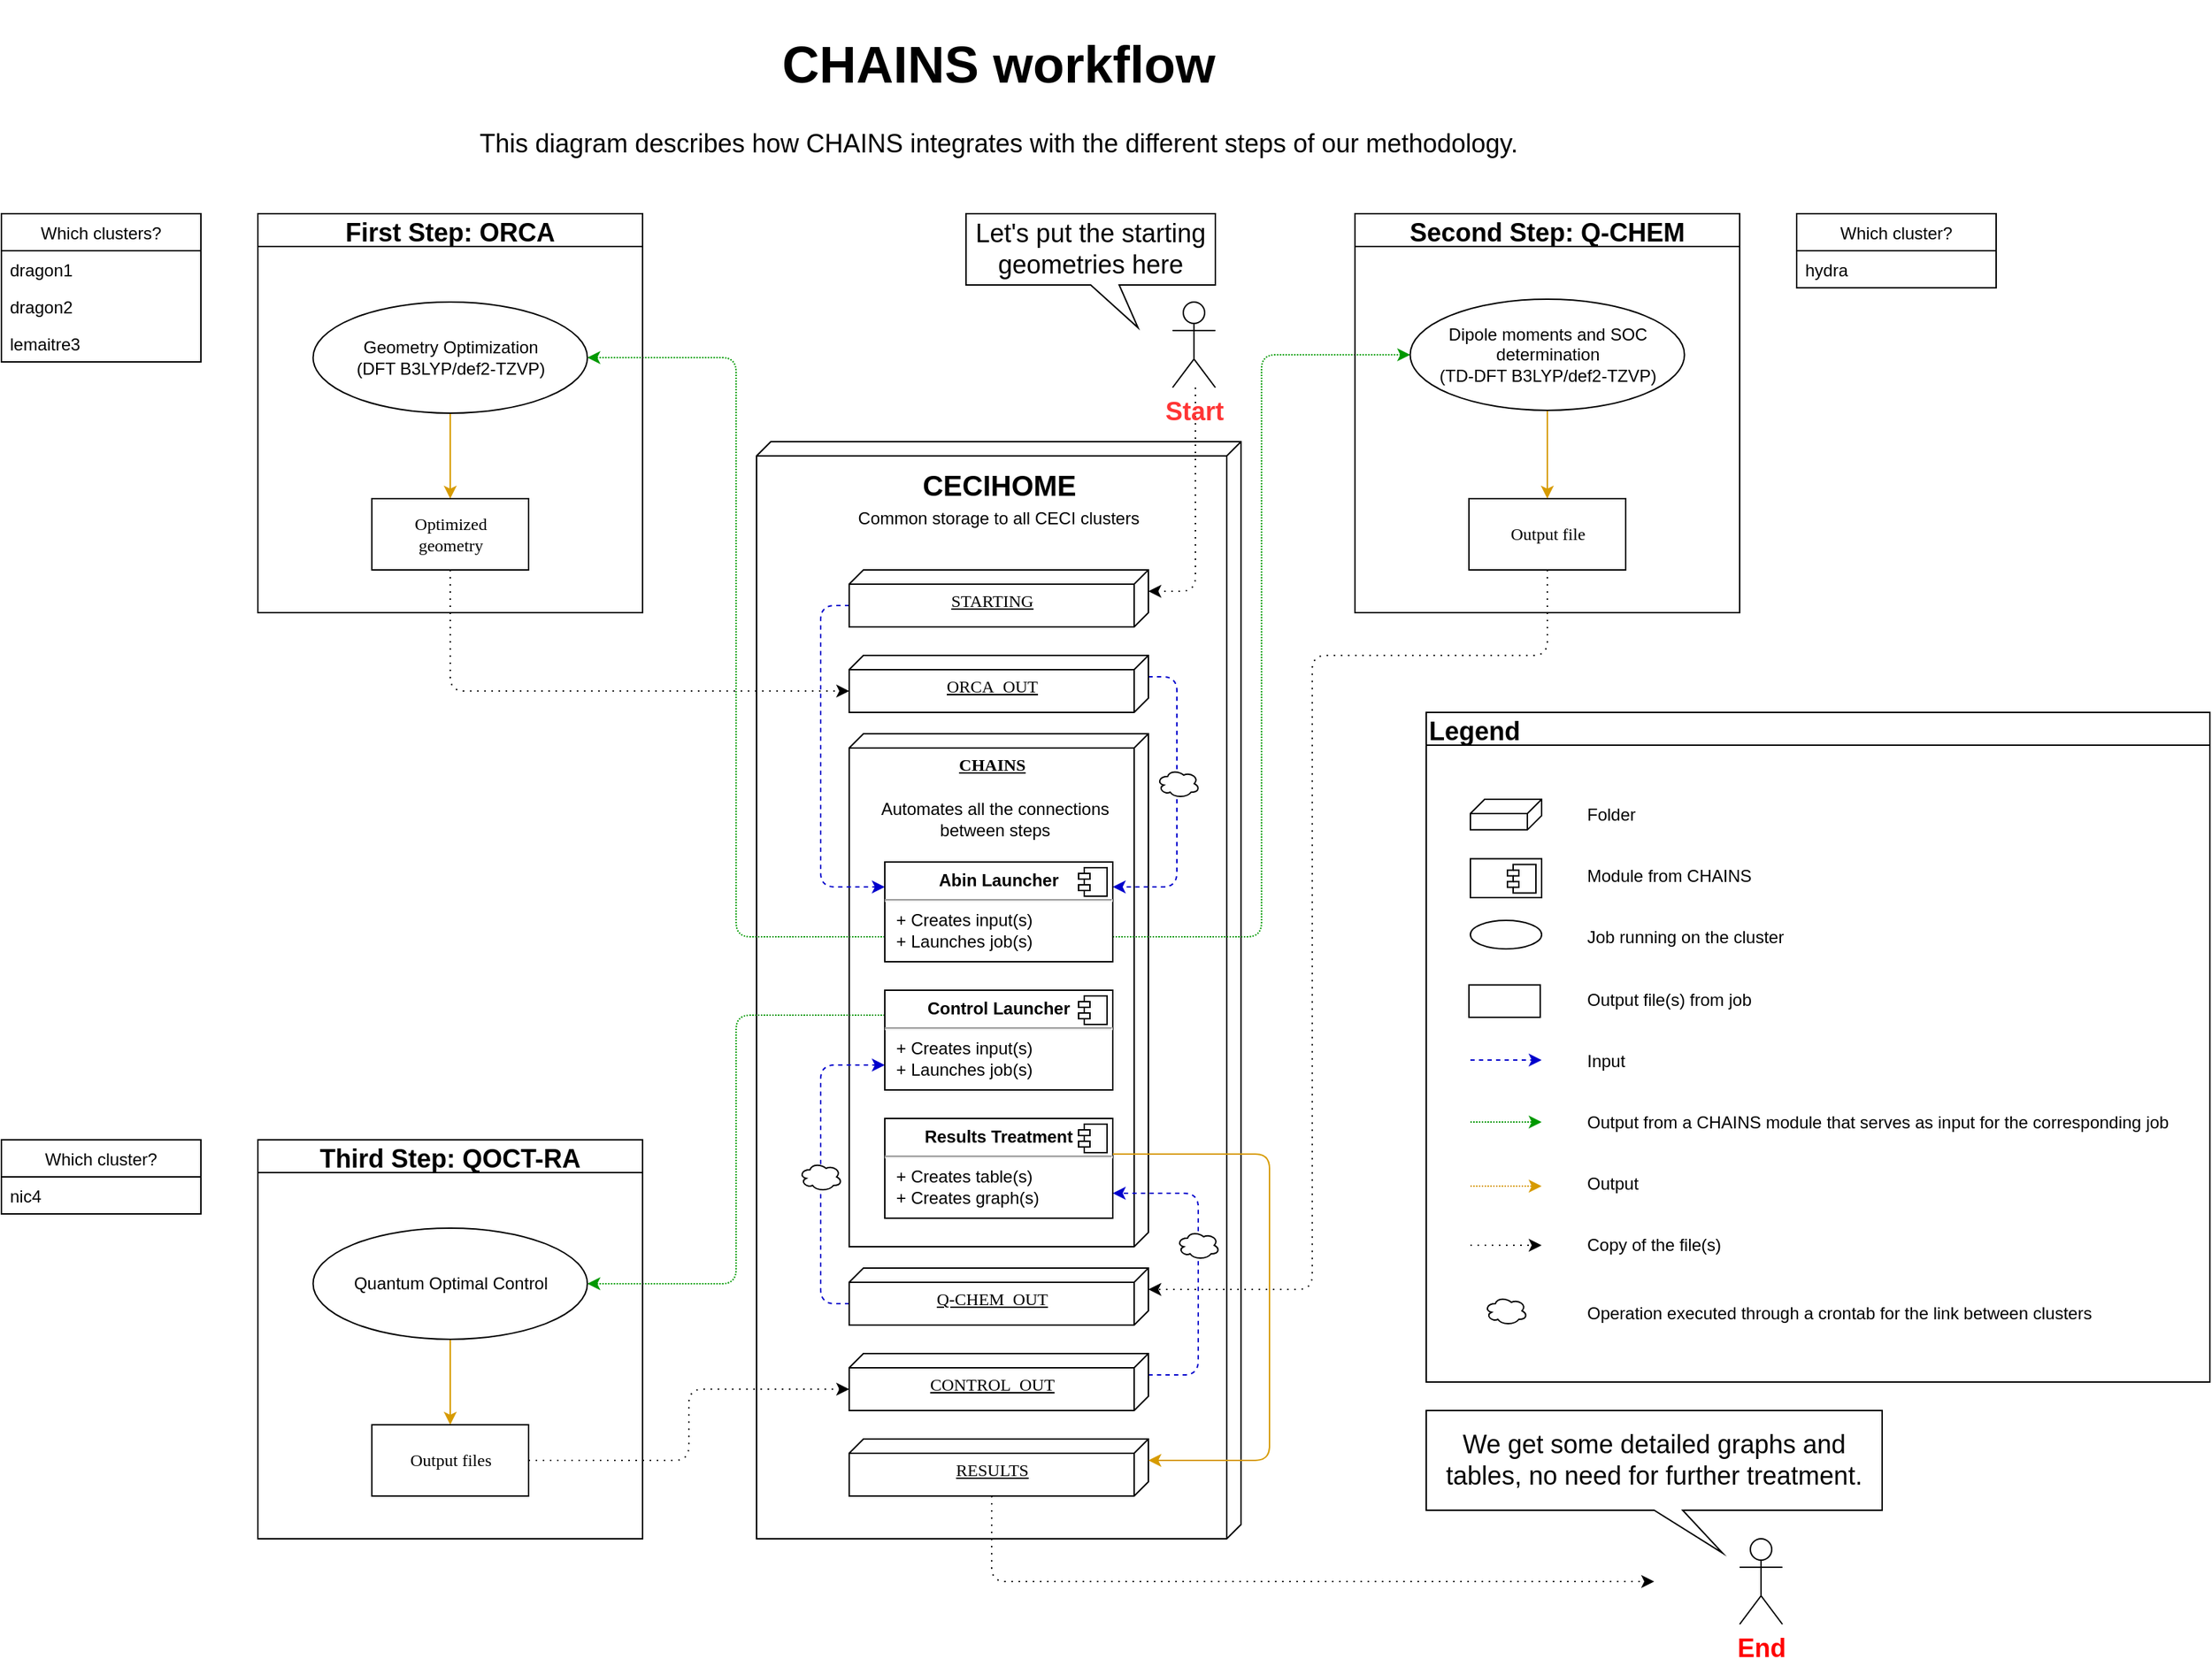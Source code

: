 <mxfile version="13.4.0" type="github">
  <diagram name="Page-1" id="5f0bae14-7c28-e335-631c-24af17079c00">
    <mxGraphModel dx="2062" dy="1275" grid="1" gridSize="10" guides="1" tooltips="1" connect="1" arrows="1" fold="1" page="1" pageScale="1" pageWidth="1700" pageHeight="1200" background="#ffffff" math="0" shadow="0">
      <root>
        <mxCell id="0" />
        <mxCell id="1" parent="0" />
        <mxCell id="39150e848f15840c-3" value="" style="verticalAlign=top;align=center;spacingTop=8;spacingLeft=2;spacingRight=12;shape=cube;size=10;direction=south;fontStyle=4;html=1;rounded=0;shadow=0;comic=0;labelBackgroundColor=none;strokeWidth=1;fontFamily=Verdana;fontSize=12" parent="1" vertex="1">
          <mxGeometry x="610" y="320" width="340" height="770" as="geometry" />
        </mxCell>
        <mxCell id="rE8TUq6kTED-Fyb9pCzD-1" value="&lt;b&gt;CHAINS&lt;/b&gt;" style="verticalAlign=top;align=center;spacingTop=8;spacingLeft=2;spacingRight=12;shape=cube;size=10;direction=south;fontStyle=4;html=1;rounded=0;shadow=0;comic=0;labelBackgroundColor=none;strokeWidth=1;fontFamily=Verdana;fontSize=12" parent="1" vertex="1">
          <mxGeometry x="675" y="525" width="210" height="360" as="geometry" />
        </mxCell>
        <mxCell id="rE8TUq6kTED-Fyb9pCzD-62" style="edgeStyle=orthogonalEdgeStyle;rounded=1;orthogonalLoop=1;jettySize=auto;html=1;exitX=0;exitY=0;exitDx=25;exitDy=210;exitPerimeter=0;entryX=0;entryY=0.25;entryDx=0;entryDy=0;fontSize=18;dashed=1;strokeColor=#0000CC;" parent="1" source="rE8TUq6kTED-Fyb9pCzD-3" target="rE8TUq6kTED-Fyb9pCzD-19" edge="1">
          <mxGeometry relative="1" as="geometry" />
        </mxCell>
        <mxCell id="rE8TUq6kTED-Fyb9pCzD-125" style="edgeStyle=orthogonalEdgeStyle;rounded=1;orthogonalLoop=1;jettySize=auto;html=1;dashed=1;dashPattern=1 4;strokeColor=#000000;fontSize=18;entryX=0;entryY=0;entryDx=15;entryDy=0;entryPerimeter=0;" parent="1" source="rE8TUq6kTED-Fyb9pCzD-119" target="rE8TUq6kTED-Fyb9pCzD-3" edge="1">
          <mxGeometry relative="1" as="geometry">
            <Array as="points">
              <mxPoint x="918" y="425" />
            </Array>
          </mxGeometry>
        </mxCell>
        <mxCell id="rE8TUq6kTED-Fyb9pCzD-3" value="STARTING" style="verticalAlign=top;align=center;spacingTop=8;spacingLeft=2;spacingRight=12;shape=cube;size=10;direction=south;fontStyle=4;html=1;rounded=0;shadow=0;comic=0;labelBackgroundColor=none;strokeWidth=1;fontFamily=Verdana;fontSize=12" parent="1" vertex="1">
          <mxGeometry x="675" y="410" width="210" height="40" as="geometry" />
        </mxCell>
        <mxCell id="rE8TUq6kTED-Fyb9pCzD-65" style="edgeStyle=orthogonalEdgeStyle;orthogonalLoop=1;jettySize=auto;html=1;exitX=0;exitY=0;exitDx=15;exitDy=0;exitPerimeter=0;entryX=1;entryY=0.25;entryDx=0;entryDy=0;fontSize=18;dashed=1;rounded=1;strokeColor=#0000CC;" parent="1" source="rE8TUq6kTED-Fyb9pCzD-4" target="rE8TUq6kTED-Fyb9pCzD-19" edge="1">
          <mxGeometry relative="1" as="geometry" />
        </mxCell>
        <mxCell id="rE8TUq6kTED-Fyb9pCzD-4" value="ORCA_OUT" style="verticalAlign=top;align=center;spacingTop=8;spacingLeft=2;spacingRight=12;shape=cube;size=10;direction=south;fontStyle=4;html=1;rounded=0;shadow=0;comic=0;labelBackgroundColor=none;strokeWidth=1;fontFamily=Verdana;fontSize=12" parent="1" vertex="1">
          <mxGeometry x="675" y="470" width="210" height="40" as="geometry" />
        </mxCell>
        <mxCell id="rE8TUq6kTED-Fyb9pCzD-81" style="edgeStyle=orthogonalEdgeStyle;orthogonalLoop=1;jettySize=auto;html=1;exitX=0;exitY=0;exitDx=25;exitDy=210;exitPerimeter=0;entryX=0;entryY=0.75;entryDx=0;entryDy=0;fontSize=18;dashed=1;rounded=1;strokeColor=#0000CC;" parent="1" source="rE8TUq6kTED-Fyb9pCzD-5" target="rE8TUq6kTED-Fyb9pCzD-21" edge="1">
          <mxGeometry relative="1" as="geometry" />
        </mxCell>
        <mxCell id="rE8TUq6kTED-Fyb9pCzD-5" value="Q-CHEM_OUT" style="verticalAlign=top;align=center;spacingTop=8;spacingLeft=2;spacingRight=12;shape=cube;size=10;direction=south;fontStyle=4;html=1;rounded=0;shadow=0;comic=0;labelBackgroundColor=none;strokeWidth=1;fontFamily=Verdana;fontSize=12" parent="1" vertex="1">
          <mxGeometry x="675" y="900" width="210" height="40" as="geometry" />
        </mxCell>
        <mxCell id="rE8TUq6kTED-Fyb9pCzD-87" style="edgeStyle=orthogonalEdgeStyle;rounded=1;orthogonalLoop=1;jettySize=auto;html=1;exitX=0;exitY=0;exitDx=15;exitDy=0;exitPerimeter=0;entryX=1;entryY=0.75;entryDx=0;entryDy=0;fontSize=18;dashed=1;strokeColor=#0000CC;" parent="1" source="rE8TUq6kTED-Fyb9pCzD-6" target="rE8TUq6kTED-Fyb9pCzD-23" edge="1">
          <mxGeometry relative="1" as="geometry">
            <Array as="points">
              <mxPoint x="920" y="975" />
              <mxPoint x="920" y="848" />
            </Array>
          </mxGeometry>
        </mxCell>
        <mxCell id="rE8TUq6kTED-Fyb9pCzD-6" value="CONTROL_OUT" style="verticalAlign=top;align=center;spacingTop=8;spacingLeft=2;spacingRight=12;shape=cube;size=10;direction=south;fontStyle=4;html=1;rounded=0;shadow=0;comic=0;labelBackgroundColor=none;strokeWidth=1;fontFamily=Verdana;fontSize=12" parent="1" vertex="1">
          <mxGeometry x="675" y="960" width="210" height="40" as="geometry" />
        </mxCell>
        <mxCell id="rE8TUq6kTED-Fyb9pCzD-130" style="edgeStyle=orthogonalEdgeStyle;rounded=1;orthogonalLoop=1;jettySize=auto;html=1;exitX=0;exitY=0;exitDx=40;exitDy=110;exitPerimeter=0;dashed=1;dashPattern=1 4;strokeColor=#000000;fontSize=18;" parent="1" source="rE8TUq6kTED-Fyb9pCzD-7" edge="1">
          <mxGeometry relative="1" as="geometry">
            <mxPoint x="1240" y="1120" as="targetPoint" />
            <Array as="points">
              <mxPoint x="775" y="1120" />
            </Array>
          </mxGeometry>
        </mxCell>
        <mxCell id="rE8TUq6kTED-Fyb9pCzD-7" value="RESULTS" style="verticalAlign=top;align=center;spacingTop=8;spacingLeft=2;spacingRight=12;shape=cube;size=10;direction=south;fontStyle=4;html=1;rounded=0;shadow=0;comic=0;labelBackgroundColor=none;strokeWidth=1;fontFamily=Verdana;fontSize=12" parent="1" vertex="1">
          <mxGeometry x="675" y="1020" width="210" height="40" as="geometry" />
        </mxCell>
        <mxCell id="rE8TUq6kTED-Fyb9pCzD-63" style="edgeStyle=orthogonalEdgeStyle;rounded=1;orthogonalLoop=1;jettySize=auto;html=1;exitX=0;exitY=0.75;exitDx=0;exitDy=0;entryX=1;entryY=0.5;entryDx=0;entryDy=0;fontSize=18;dashed=1;dashPattern=1 1;fillColor=#d5e8d4;strokeColor=#009900;" parent="1" source="rE8TUq6kTED-Fyb9pCzD-19" target="rE8TUq6kTED-Fyb9pCzD-43" edge="1">
          <mxGeometry relative="1" as="geometry" />
        </mxCell>
        <mxCell id="rE8TUq6kTED-Fyb9pCzD-66" style="edgeStyle=orthogonalEdgeStyle;rounded=1;orthogonalLoop=1;jettySize=auto;html=1;exitX=1;exitY=0.75;exitDx=0;exitDy=0;entryX=0;entryY=0.5;entryDx=0;entryDy=0;fontSize=18;dashed=1;dashPattern=1 1;fillColor=#d5e8d4;strokeColor=#009900;" parent="1" source="rE8TUq6kTED-Fyb9pCzD-19" target="rE8TUq6kTED-Fyb9pCzD-89" edge="1">
          <mxGeometry relative="1" as="geometry" />
        </mxCell>
        <mxCell id="rE8TUq6kTED-Fyb9pCzD-19" value="&lt;p style=&quot;margin: 0px ; margin-top: 6px ; text-align: center&quot;&gt;&lt;b&gt;Abin Launcher&lt;br&gt;&lt;/b&gt;&lt;/p&gt;&lt;hr&gt;&lt;p style=&quot;margin: 0px ; margin-left: 8px&quot;&gt;+ Creates input(s)&lt;br&gt;+ Launches job(s)&lt;br&gt;&lt;/p&gt;" style="align=left;overflow=fill;html=1;dropTarget=0;" parent="1" vertex="1">
          <mxGeometry x="700" y="615" width="160" height="70" as="geometry" />
        </mxCell>
        <mxCell id="rE8TUq6kTED-Fyb9pCzD-20" value="" style="shape=component;jettyWidth=8;jettyHeight=4;" parent="rE8TUq6kTED-Fyb9pCzD-19" vertex="1">
          <mxGeometry x="1" width="20" height="20" relative="1" as="geometry">
            <mxPoint x="-24" y="4" as="offset" />
          </mxGeometry>
        </mxCell>
        <mxCell id="rE8TUq6kTED-Fyb9pCzD-77" style="edgeStyle=orthogonalEdgeStyle;rounded=1;orthogonalLoop=1;jettySize=auto;html=1;exitX=0;exitY=0.25;exitDx=0;exitDy=0;entryX=1;entryY=0.5;entryDx=0;entryDy=0;fontSize=18;dashed=1;dashPattern=1 1;fillColor=#d5e8d4;strokeColor=#009900;" parent="1" source="rE8TUq6kTED-Fyb9pCzD-21" target="rE8TUq6kTED-Fyb9pCzD-71" edge="1">
          <mxGeometry relative="1" as="geometry" />
        </mxCell>
        <mxCell id="rE8TUq6kTED-Fyb9pCzD-21" value="&lt;p style=&quot;margin: 0px ; margin-top: 6px ; text-align: center&quot;&gt;&lt;b&gt;Control Launcher&lt;br&gt;&lt;/b&gt;&lt;/p&gt;&lt;hr&gt;&lt;p style=&quot;margin: 0px ; margin-left: 8px&quot;&gt;+ Creates input(s)&lt;br&gt;+ Launches job(s)&lt;br&gt;&lt;/p&gt;" style="align=left;overflow=fill;html=1;dropTarget=0;" parent="1" vertex="1">
          <mxGeometry x="700" y="705" width="160" height="70" as="geometry" />
        </mxCell>
        <mxCell id="rE8TUq6kTED-Fyb9pCzD-22" value="" style="shape=component;jettyWidth=8;jettyHeight=4;" parent="rE8TUq6kTED-Fyb9pCzD-21" vertex="1">
          <mxGeometry x="1" width="20" height="20" relative="1" as="geometry">
            <mxPoint x="-24" y="4" as="offset" />
          </mxGeometry>
        </mxCell>
        <mxCell id="rE8TUq6kTED-Fyb9pCzD-23" value="&lt;p style=&quot;margin: 0px ; margin-top: 6px ; text-align: center&quot;&gt;&lt;b&gt;Results Treatment&lt;br&gt;&lt;/b&gt;&lt;/p&gt;&lt;hr&gt;&lt;p style=&quot;margin: 0px ; margin-left: 8px&quot;&gt;+ Creates table(s)&lt;br&gt;+ Creates graph(s)&lt;br&gt;&lt;/p&gt;" style="align=left;overflow=fill;html=1;dropTarget=0;" parent="1" vertex="1">
          <mxGeometry x="700" y="795" width="160" height="70" as="geometry" />
        </mxCell>
        <mxCell id="rE8TUq6kTED-Fyb9pCzD-24" value="" style="shape=component;jettyWidth=8;jettyHeight=4;" parent="rE8TUq6kTED-Fyb9pCzD-23" vertex="1">
          <mxGeometry x="1" width="20" height="20" relative="1" as="geometry">
            <mxPoint x="-24" y="4" as="offset" />
          </mxGeometry>
        </mxCell>
        <mxCell id="rE8TUq6kTED-Fyb9pCzD-30" value="&lt;div style=&quot;font-size: 20px&quot; align=&quot;center&quot;&gt;&lt;font style=&quot;font-size: 20px&quot;&gt;&lt;b&gt;CECIHOME&lt;/b&gt;&lt;/font&gt;&lt;/div&gt;" style="text;strokeColor=none;fillColor=none;html=1;fontSize=24;fontStyle=1;verticalAlign=middle;align=center;" parent="1" vertex="1">
          <mxGeometry x="700" y="330" width="160" height="40" as="geometry" />
        </mxCell>
        <mxCell id="rE8TUq6kTED-Fyb9pCzD-31" value="Common storage to all CECI clusters" style="text;html=1;strokeColor=none;fillColor=none;align=center;verticalAlign=middle;whiteSpace=wrap;rounded=0;" parent="1" vertex="1">
          <mxGeometry x="665" y="364" width="230" height="20" as="geometry" />
        </mxCell>
        <mxCell id="rE8TUq6kTED-Fyb9pCzD-32" value="Automates all the connections between steps" style="text;html=1;strokeColor=none;fillColor=none;align=center;verticalAlign=middle;whiteSpace=wrap;rounded=0;" parent="1" vertex="1">
          <mxGeometry x="695" y="565" width="165" height="40" as="geometry" />
        </mxCell>
        <mxCell id="rE8TUq6kTED-Fyb9pCzD-48" value="First Step: ORCA" style="swimlane;fontSize=18;" parent="1" vertex="1">
          <mxGeometry x="260" y="160" width="270" height="280" as="geometry" />
        </mxCell>
        <mxCell id="rE8TUq6kTED-Fyb9pCzD-53" style="edgeStyle=orthogonalEdgeStyle;rounded=0;orthogonalLoop=1;jettySize=auto;html=1;exitX=0.5;exitY=1;exitDx=0;exitDy=0;entryX=0.5;entryY=0;entryDx=0;entryDy=0;fontSize=18;fillColor=#ffe6cc;strokeColor=#d79b00;" parent="rE8TUq6kTED-Fyb9pCzD-48" source="rE8TUq6kTED-Fyb9pCzD-43" target="39150e848f15840c-4" edge="1">
          <mxGeometry relative="1" as="geometry" />
        </mxCell>
        <mxCell id="rE8TUq6kTED-Fyb9pCzD-43" value="Geometry Optimization&lt;br&gt;(DFT B3LYP/def2-TZVP)" style="ellipse;whiteSpace=wrap;html=1;align=center;newEdgeStyle={&quot;edgeStyle&quot;:&quot;entityRelationEdgeStyle&quot;,&quot;startArrow&quot;:&quot;none&quot;,&quot;endArrow&quot;:&quot;none&quot;,&quot;segment&quot;:10,&quot;curved&quot;:1};treeFolding=1;treeMoving=1;" parent="rE8TUq6kTED-Fyb9pCzD-48" vertex="1">
          <mxGeometry x="38.75" y="62" width="192.5" height="78" as="geometry" />
        </mxCell>
        <mxCell id="39150e848f15840c-4" value="Optimized&lt;br&gt;&lt;div&gt;geometry&lt;/div&gt;" style="html=1;rounded=0;shadow=0;comic=0;labelBackgroundColor=none;strokeWidth=1;fontFamily=Verdana;fontSize=12;align=center;" parent="rE8TUq6kTED-Fyb9pCzD-48" vertex="1">
          <mxGeometry x="80" y="200" width="110" height="50" as="geometry" />
        </mxCell>
        <mxCell id="rE8TUq6kTED-Fyb9pCzD-64" style="edgeStyle=orthogonalEdgeStyle;rounded=1;orthogonalLoop=1;jettySize=auto;html=1;exitX=0.5;exitY=1;exitDx=0;exitDy=0;entryX=0;entryY=0;entryDx=25;entryDy=210;entryPerimeter=0;fontSize=18;dashed=1;dashPattern=1 4;" parent="1" source="39150e848f15840c-4" target="rE8TUq6kTED-Fyb9pCzD-4" edge="1">
          <mxGeometry relative="1" as="geometry" />
        </mxCell>
        <mxCell id="rE8TUq6kTED-Fyb9pCzD-67" style="edgeStyle=orthogonalEdgeStyle;rounded=1;orthogonalLoop=1;jettySize=auto;html=1;exitX=0.5;exitY=1;exitDx=0;exitDy=0;entryX=0;entryY=0;entryDx=15;entryDy=0;entryPerimeter=0;fontSize=18;dashed=1;dashPattern=1 4;" parent="1" source="rE8TUq6kTED-Fyb9pCzD-94" target="rE8TUq6kTED-Fyb9pCzD-5" edge="1">
          <mxGeometry relative="1" as="geometry">
            <Array as="points">
              <mxPoint x="1165" y="470" />
              <mxPoint x="1000" y="470" />
              <mxPoint x="1000" y="915" />
            </Array>
          </mxGeometry>
        </mxCell>
        <mxCell id="rE8TUq6kTED-Fyb9pCzD-69" value="Third Step: QOCT-RA" style="swimlane;fontSize=18;" parent="1" vertex="1">
          <mxGeometry x="260" y="810" width="270" height="280" as="geometry" />
        </mxCell>
        <mxCell id="rE8TUq6kTED-Fyb9pCzD-70" style="edgeStyle=orthogonalEdgeStyle;rounded=0;orthogonalLoop=1;jettySize=auto;html=1;exitX=0.5;exitY=1;exitDx=0;exitDy=0;entryX=0.5;entryY=0;entryDx=0;entryDy=0;fontSize=18;fillColor=#ffe6cc;strokeColor=#d79b00;" parent="rE8TUq6kTED-Fyb9pCzD-69" source="rE8TUq6kTED-Fyb9pCzD-71" target="rE8TUq6kTED-Fyb9pCzD-72" edge="1">
          <mxGeometry relative="1" as="geometry" />
        </mxCell>
        <mxCell id="rE8TUq6kTED-Fyb9pCzD-71" value="Quantum Optimal Control" style="ellipse;whiteSpace=wrap;html=1;align=center;newEdgeStyle={&quot;edgeStyle&quot;:&quot;entityRelationEdgeStyle&quot;,&quot;startArrow&quot;:&quot;none&quot;,&quot;endArrow&quot;:&quot;none&quot;,&quot;segment&quot;:10,&quot;curved&quot;:1};treeFolding=1;treeMoving=1;" parent="rE8TUq6kTED-Fyb9pCzD-69" vertex="1">
          <mxGeometry x="38.75" y="62" width="192.5" height="78" as="geometry" />
        </mxCell>
        <mxCell id="rE8TUq6kTED-Fyb9pCzD-72" value="Output files" style="html=1;rounded=0;shadow=0;comic=0;labelBackgroundColor=none;strokeWidth=1;fontFamily=Verdana;fontSize=12;align=center;" parent="rE8TUq6kTED-Fyb9pCzD-69" vertex="1">
          <mxGeometry x="80" y="200" width="110" height="50" as="geometry" />
        </mxCell>
        <mxCell id="rE8TUq6kTED-Fyb9pCzD-78" style="edgeStyle=orthogonalEdgeStyle;rounded=1;orthogonalLoop=1;jettySize=auto;html=1;exitX=1;exitY=0.5;exitDx=0;exitDy=0;entryX=0;entryY=0;entryDx=25;entryDy=210;entryPerimeter=0;fontSize=18;dashed=1;dashPattern=1 4;" parent="1" source="rE8TUq6kTED-Fyb9pCzD-72" target="rE8TUq6kTED-Fyb9pCzD-6" edge="1">
          <mxGeometry relative="1" as="geometry" />
        </mxCell>
        <mxCell id="rE8TUq6kTED-Fyb9pCzD-88" style="edgeStyle=orthogonalEdgeStyle;rounded=1;orthogonalLoop=1;jettySize=auto;html=1;exitX=1;exitY=0.357;exitDx=0;exitDy=0;entryX=0;entryY=0;entryDx=15;entryDy=0;entryPerimeter=0;fontSize=18;exitPerimeter=0;fillColor=#ffe6cc;strokeColor=#d79b00;" parent="1" source="rE8TUq6kTED-Fyb9pCzD-23" target="rE8TUq6kTED-Fyb9pCzD-7" edge="1">
          <mxGeometry relative="1" as="geometry">
            <Array as="points">
              <mxPoint x="970" y="820" />
              <mxPoint x="970" y="1035" />
            </Array>
          </mxGeometry>
        </mxCell>
        <mxCell id="rE8TUq6kTED-Fyb9pCzD-91" value="Second Step: Q-CHEM" style="swimlane;fontSize=18;" parent="1" vertex="1">
          <mxGeometry x="1030" y="160" width="270" height="280" as="geometry">
            <mxRectangle x="1030" y="160" width="230" height="30" as="alternateBounds" />
          </mxGeometry>
        </mxCell>
        <mxCell id="rE8TUq6kTED-Fyb9pCzD-92" style="edgeStyle=orthogonalEdgeStyle;rounded=0;orthogonalLoop=1;jettySize=auto;html=1;exitX=0.5;exitY=1;exitDx=0;exitDy=0;entryX=0.5;entryY=0;entryDx=0;entryDy=0;fontSize=18;fillColor=#ffe6cc;strokeColor=#d79b00;" parent="rE8TUq6kTED-Fyb9pCzD-91" source="rE8TUq6kTED-Fyb9pCzD-89" target="rE8TUq6kTED-Fyb9pCzD-94" edge="1">
          <mxGeometry relative="1" as="geometry">
            <mxPoint x="135" y="140" as="sourcePoint" />
          </mxGeometry>
        </mxCell>
        <mxCell id="rE8TUq6kTED-Fyb9pCzD-94" value="Output file" style="html=1;rounded=0;shadow=0;comic=0;labelBackgroundColor=none;strokeWidth=1;fontFamily=Verdana;fontSize=12;align=center;" parent="rE8TUq6kTED-Fyb9pCzD-91" vertex="1">
          <mxGeometry x="80" y="200" width="110" height="50" as="geometry" />
        </mxCell>
        <mxCell id="rE8TUq6kTED-Fyb9pCzD-89" value="Dipole moments and SOC determination&lt;br&gt;&lt;div&gt;(TD-DFT B3LYP/def2-TZVP)&lt;/div&gt;" style="ellipse;whiteSpace=wrap;html=1;align=center;newEdgeStyle={&quot;edgeStyle&quot;:&quot;entityRelationEdgeStyle&quot;,&quot;startArrow&quot;:&quot;none&quot;,&quot;endArrow&quot;:&quot;none&quot;,&quot;segment&quot;:10,&quot;curved&quot;:1};treeFolding=1;treeMoving=1;" parent="rE8TUq6kTED-Fyb9pCzD-91" vertex="1">
          <mxGeometry x="38.75" y="60" width="192.5" height="78" as="geometry" />
        </mxCell>
        <mxCell id="rE8TUq6kTED-Fyb9pCzD-95" value="&lt;h1&gt;CHAINS workflow&lt;br&gt;&lt;/h1&gt;&lt;p&gt;This diagram describes how CHAINS integrates with the different steps of our methodology.&lt;br&gt;&lt;/p&gt;" style="text;html=1;strokeColor=none;fillColor=none;spacing=5;spacingTop=-20;whiteSpace=wrap;overflow=hidden;rounded=0;fontSize=18;align=center;" parent="1" vertex="1">
          <mxGeometry x="360" y="20" width="840" height="120" as="geometry" />
        </mxCell>
        <mxCell id="rE8TUq6kTED-Fyb9pCzD-97" value="&lt;div style=&quot;font-size: 12px&quot;&gt;&lt;font style=&quot;font-size: 12px&quot;&gt;Folder&lt;/font&gt;&lt;/div&gt;&lt;div style=&quot;font-size: 12px&quot;&gt;&lt;br&gt;&lt;/div&gt;&lt;div style=&quot;font-size: 12px&quot;&gt;&lt;font style=&quot;font-size: 12px&quot;&gt;&lt;br&gt;&lt;/font&gt;&lt;/div&gt;&lt;div style=&quot;font-size: 12px&quot;&gt;&lt;font style=&quot;font-size: 12px&quot;&gt;Module from CHAINS&lt;br&gt;&lt;/font&gt;&lt;/div&gt;&lt;div style=&quot;font-size: 12px&quot;&gt;&lt;font style=&quot;font-size: 12px&quot;&gt;&lt;br&gt;&lt;/font&gt;&lt;/div&gt;&lt;div style=&quot;font-size: 12px&quot;&gt;&lt;font style=&quot;font-size: 12px&quot;&gt;&lt;br&gt;&lt;/font&gt;&lt;/div&gt;&lt;div style=&quot;font-size: 12px&quot;&gt;&lt;font style=&quot;font-size: 12px&quot;&gt;Job running on the cluster&lt;/font&gt;&lt;/div&gt;&lt;div style=&quot;font-size: 12px&quot;&gt;&lt;font style=&quot;font-size: 12px&quot;&gt;&lt;br&gt;&lt;/font&gt;&lt;/div&gt;&lt;div style=&quot;font-size: 12px&quot;&gt;&lt;font style=&quot;font-size: 12px&quot;&gt;&lt;br&gt;&lt;/font&gt;&lt;/div&gt;&lt;div style=&quot;font-size: 12px&quot;&gt;&lt;font style=&quot;font-size: 12px&quot;&gt;Output file(s) from job&lt;/font&gt;&lt;/div&gt;&lt;div style=&quot;font-size: 12px&quot;&gt;&lt;font style=&quot;font-size: 12px&quot;&gt;&lt;br&gt;&lt;/font&gt;&lt;/div&gt;&lt;div style=&quot;font-size: 12px&quot;&gt;&lt;font style=&quot;font-size: 12px&quot;&gt;&lt;br&gt;&lt;/font&gt;&lt;/div&gt;&lt;div style=&quot;font-size: 12px&quot;&gt;&lt;font style=&quot;font-size: 12px&quot;&gt;Input&lt;/font&gt;&lt;/div&gt;&lt;div style=&quot;font-size: 12px&quot;&gt;&lt;font style=&quot;font-size: 12px&quot;&gt;&lt;br&gt;&lt;/font&gt;&lt;/div&gt;&lt;div style=&quot;font-size: 12px&quot;&gt;&lt;font style=&quot;font-size: 12px&quot;&gt;&lt;br&gt;&lt;/font&gt;&lt;/div&gt;&lt;div style=&quot;font-size: 12px&quot;&gt;&lt;font style=&quot;font-size: 12px&quot;&gt;Output from a CHAINS module that serves as input for the corresponding job&lt;/font&gt;&lt;/div&gt;&lt;div style=&quot;font-size: 12px&quot;&gt;&lt;font style=&quot;font-size: 12px&quot;&gt;&lt;br&gt;&lt;/font&gt;&lt;/div&gt;&lt;div style=&quot;font-size: 12px&quot;&gt;&lt;font style=&quot;font-size: 12px&quot;&gt;&lt;br&gt;&lt;/font&gt;&lt;/div&gt;&lt;div style=&quot;font-size: 12px&quot;&gt;&lt;font style=&quot;font-size: 12px&quot;&gt;Output&lt;br&gt;&lt;/font&gt;&lt;/div&gt;&lt;div style=&quot;font-size: 12px&quot;&gt;&lt;font style=&quot;font-size: 12px&quot;&gt;&lt;br&gt;&lt;/font&gt;&lt;/div&gt;&lt;div style=&quot;font-size: 12px&quot;&gt;&lt;font style=&quot;font-size: 12px&quot;&gt;&lt;br&gt;&lt;/font&gt;&lt;/div&gt;&lt;div style=&quot;font-size: 12px&quot;&gt;&lt;font style=&quot;font-size: 12px&quot;&gt;&lt;font style=&quot;font-size: 12px&quot;&gt;Copy of the file(s)&lt;/font&gt;&lt;/font&gt;&lt;/div&gt;&lt;div style=&quot;font-size: 12px&quot;&gt;&lt;br&gt;&lt;/div&gt;&lt;div style=&quot;font-size: 12px&quot;&gt;&lt;br&gt;&lt;/div&gt;&lt;div&gt;&lt;font style=&quot;font-size: 12px&quot;&gt;Operation executed through a crontab for the link between clusters&lt;/font&gt;&lt;br&gt;&lt;/div&gt;" style="text;html=1;strokeColor=none;fillColor=none;align=left;verticalAlign=middle;whiteSpace=wrap;rounded=0;fontSize=18;" parent="1" vertex="1">
          <mxGeometry x="1191" y="545" width="430" height="425" as="geometry" />
        </mxCell>
        <mxCell id="rE8TUq6kTED-Fyb9pCzD-99" value="" style="verticalAlign=top;align=left;spacingTop=8;spacingLeft=2;spacingRight=12;shape=cube;size=10;direction=south;fontStyle=4;html=1;fontSize=18;aspect=fixed;" parent="1" vertex="1">
          <mxGeometry x="1111" y="571" width="50" height="21.43" as="geometry" />
        </mxCell>
        <mxCell id="rE8TUq6kTED-Fyb9pCzD-100" value="&lt;p style=&quot;margin: 0px ; margin-top: 6px ; text-align: center&quot;&gt;&lt;br&gt;&lt;/p&gt;&lt;hr&gt;&lt;p style=&quot;margin: 0px ; margin-left: 8px&quot;&gt;&lt;br&gt;&lt;/p&gt;" style="align=left;overflow=fill;html=1;dropTarget=0;fontSize=18;aspect=fixed;" parent="1" vertex="1">
          <mxGeometry x="1111" y="612.73" width="50" height="27.27" as="geometry" />
        </mxCell>
        <mxCell id="rE8TUq6kTED-Fyb9pCzD-101" value="" style="shape=component;jettyWidth=8;jettyHeight=4;" parent="rE8TUq6kTED-Fyb9pCzD-100" vertex="1">
          <mxGeometry x="1" width="20" height="20" relative="1" as="geometry">
            <mxPoint x="-24" y="4" as="offset" />
          </mxGeometry>
        </mxCell>
        <mxCell id="rE8TUq6kTED-Fyb9pCzD-103" value="" style="ellipse;whiteSpace=wrap;html=1;align=center;newEdgeStyle={&quot;edgeStyle&quot;:&quot;entityRelationEdgeStyle&quot;,&quot;startArrow&quot;:&quot;none&quot;,&quot;endArrow&quot;:&quot;none&quot;,&quot;segment&quot;:10,&quot;curved&quot;:1};treeFolding=1;treeMoving=1;fontSize=18;aspect=fixed;" parent="1" vertex="1">
          <mxGeometry x="1111" y="656" width="50" height="20" as="geometry" />
        </mxCell>
        <mxCell id="rE8TUq6kTED-Fyb9pCzD-104" value="" style="html=1;rounded=0;shadow=0;comic=0;labelBackgroundColor=none;strokeWidth=1;fontFamily=Verdana;fontSize=12;align=center;aspect=fixed;" parent="1" vertex="1">
          <mxGeometry x="1110" y="701.27" width="50" height="22.73" as="geometry" />
        </mxCell>
        <mxCell id="rE8TUq6kTED-Fyb9pCzD-105" value="" style="endArrow=classic;html=1;dashed=1;fontSize=18;strokeColor=#0000CC;" parent="1" edge="1">
          <mxGeometry width="50" height="50" relative="1" as="geometry">
            <mxPoint x="1111" y="754" as="sourcePoint" />
            <mxPoint x="1161" y="754" as="targetPoint" />
          </mxGeometry>
        </mxCell>
        <mxCell id="rE8TUq6kTED-Fyb9pCzD-106" value="" style="endArrow=classic;html=1;dashed=1;dashPattern=1 1;strokeColor=#009900;fontSize=18;" parent="1" edge="1">
          <mxGeometry width="50" height="50" relative="1" as="geometry">
            <mxPoint x="1111" y="797.5" as="sourcePoint" />
            <mxPoint x="1161" y="797.5" as="targetPoint" />
          </mxGeometry>
        </mxCell>
        <mxCell id="rE8TUq6kTED-Fyb9pCzD-108" value="" style="endArrow=classic;html=1;dashed=1;dashPattern=1 1;strokeColor=#d79b00;fontSize=18;fillColor=#ffe6cc;" parent="1" edge="1">
          <mxGeometry width="50" height="50" relative="1" as="geometry">
            <mxPoint x="1111" y="842.5" as="sourcePoint" />
            <mxPoint x="1161" y="842.5" as="targetPoint" />
          </mxGeometry>
        </mxCell>
        <mxCell id="rE8TUq6kTED-Fyb9pCzD-109" value="" style="endArrow=classic;html=1;dashed=1;dashPattern=1 4;fontSize=18;" parent="1" edge="1">
          <mxGeometry width="50" height="50" relative="1" as="geometry">
            <mxPoint x="1111" y="884" as="sourcePoint" />
            <mxPoint x="1161" y="884" as="targetPoint" />
          </mxGeometry>
        </mxCell>
        <mxCell id="rE8TUq6kTED-Fyb9pCzD-119" value="&lt;font color=&quot;#FF3636&quot;&gt;&lt;b&gt;Start&lt;/b&gt;&lt;/font&gt;" style="shape=umlActor;verticalLabelPosition=bottom;verticalAlign=top;html=1;outlineConnect=0;fontSize=18;align=center;" parent="1" vertex="1">
          <mxGeometry x="902" y="222" width="30" height="60" as="geometry" />
        </mxCell>
        <mxCell id="rE8TUq6kTED-Fyb9pCzD-127" value="&lt;div align=&quot;center&quot;&gt;Let&#39;s put the starting geometries here&lt;/div&gt;" style="shape=callout;whiteSpace=wrap;html=1;perimeter=calloutPerimeter;fontSize=18;align=center;position2=0.69;" parent="1" vertex="1">
          <mxGeometry x="757" y="160" width="175" height="80" as="geometry" />
        </mxCell>
        <mxCell id="rE8TUq6kTED-Fyb9pCzD-128" value="&lt;font color=&quot;#FF0000&quot;&gt;&lt;b&gt;End&lt;/b&gt;&lt;/font&gt;" style="shape=umlActor;verticalLabelPosition=bottom;verticalAlign=top;html=1;outlineConnect=0;fontSize=18;align=center;" parent="1" vertex="1">
          <mxGeometry x="1300" y="1090" width="30" height="60" as="geometry" />
        </mxCell>
        <mxCell id="rE8TUq6kTED-Fyb9pCzD-129" value="We get some detailed graphs and tables, no need for further treatment." style="shape=callout;whiteSpace=wrap;html=1;perimeter=calloutPerimeter;fontSize=18;align=center;position2=0.65;" parent="1" vertex="1">
          <mxGeometry x="1080" y="1000" width="320" height="100" as="geometry" />
        </mxCell>
        <mxCell id="rE8TUq6kTED-Fyb9pCzD-131" value="Legend" style="swimlane;fontSize=18;align=left;" parent="1" vertex="1">
          <mxGeometry x="1080" y="510" width="550" height="470" as="geometry">
            <mxRectangle x="1080" y="510" width="100" height="30" as="alternateBounds" />
          </mxGeometry>
        </mxCell>
        <mxCell id="LPeQ8OQHkjZ68hT7cEdK-15" value="" style="ellipse;shape=cloud;whiteSpace=wrap;html=1;fontColor=#FF0505;" vertex="1" parent="rE8TUq6kTED-Fyb9pCzD-131">
          <mxGeometry x="41" y="410" width="30" height="20" as="geometry" />
        </mxCell>
        <mxCell id="rE8TUq6kTED-Fyb9pCzD-44" value="Which clusters?" style="swimlane;fontStyle=0;childLayout=stackLayout;horizontal=1;startSize=26;fillColor=none;horizontalStack=0;resizeParent=1;resizeParentMax=0;resizeLast=0;collapsible=1;marginBottom=0;" parent="1" vertex="1">
          <mxGeometry x="80" y="160" width="140" height="104" as="geometry" />
        </mxCell>
        <mxCell id="rE8TUq6kTED-Fyb9pCzD-45" value="dragon1" style="text;strokeColor=none;fillColor=none;align=left;verticalAlign=top;spacingLeft=4;spacingRight=4;overflow=hidden;rotatable=0;points=[[0,0.5],[1,0.5]];portConstraint=eastwest;" parent="rE8TUq6kTED-Fyb9pCzD-44" vertex="1">
          <mxGeometry y="26" width="140" height="26" as="geometry" />
        </mxCell>
        <mxCell id="rE8TUq6kTED-Fyb9pCzD-46" value="dragon2" style="text;strokeColor=none;fillColor=none;align=left;verticalAlign=top;spacingLeft=4;spacingRight=4;overflow=hidden;rotatable=0;points=[[0,0.5],[1,0.5]];portConstraint=eastwest;" parent="rE8TUq6kTED-Fyb9pCzD-44" vertex="1">
          <mxGeometry y="52" width="140" height="26" as="geometry" />
        </mxCell>
        <mxCell id="rE8TUq6kTED-Fyb9pCzD-47" value="lemaitre3" style="text;strokeColor=none;fillColor=none;align=left;verticalAlign=top;spacingLeft=4;spacingRight=4;overflow=hidden;rotatable=0;points=[[0,0.5],[1,0.5]];portConstraint=eastwest;" parent="rE8TUq6kTED-Fyb9pCzD-44" vertex="1">
          <mxGeometry y="78" width="140" height="26" as="geometry" />
        </mxCell>
        <mxCell id="rE8TUq6kTED-Fyb9pCzD-54" value="Which cluster?" style="swimlane;fontStyle=0;childLayout=stackLayout;horizontal=1;startSize=26;fillColor=none;horizontalStack=0;resizeParent=1;resizeParentMax=0;resizeLast=0;collapsible=1;marginBottom=0;" parent="1" vertex="1">
          <mxGeometry x="1340" y="160" width="140" height="52" as="geometry" />
        </mxCell>
        <mxCell id="rE8TUq6kTED-Fyb9pCzD-55" value="hydra" style="text;strokeColor=none;fillColor=none;align=left;verticalAlign=top;spacingLeft=4;spacingRight=4;overflow=hidden;rotatable=0;points=[[0,0.5],[1,0.5]];portConstraint=eastwest;" parent="rE8TUq6kTED-Fyb9pCzD-54" vertex="1">
          <mxGeometry y="26" width="140" height="26" as="geometry" />
        </mxCell>
        <mxCell id="rE8TUq6kTED-Fyb9pCzD-73" value="Which cluster?" style="swimlane;fontStyle=0;childLayout=stackLayout;horizontal=1;startSize=26;fillColor=none;horizontalStack=0;resizeParent=1;resizeParentMax=0;resizeLast=0;collapsible=1;marginBottom=0;" parent="1" vertex="1">
          <mxGeometry x="80" y="810" width="140" height="52" as="geometry" />
        </mxCell>
        <mxCell id="rE8TUq6kTED-Fyb9pCzD-75" value="nic4" style="text;strokeColor=none;fillColor=none;align=left;verticalAlign=top;spacingLeft=4;spacingRight=4;overflow=hidden;rotatable=0;points=[[0,0.5],[1,0.5]];portConstraint=eastwest;" parent="rE8TUq6kTED-Fyb9pCzD-73" vertex="1">
          <mxGeometry y="26" width="140" height="26" as="geometry" />
        </mxCell>
        <mxCell id="LPeQ8OQHkjZ68hT7cEdK-12" value="" style="ellipse;shape=cloud;whiteSpace=wrap;html=1;fontColor=#FF0505;" vertex="1" parent="1">
          <mxGeometry x="891" y="550" width="30" height="20" as="geometry" />
        </mxCell>
        <mxCell id="LPeQ8OQHkjZ68hT7cEdK-13" value="" style="ellipse;shape=cloud;whiteSpace=wrap;html=1;fontColor=#FF0505;" vertex="1" parent="1">
          <mxGeometry x="640" y="826" width="30" height="20" as="geometry" />
        </mxCell>
        <mxCell id="LPeQ8OQHkjZ68hT7cEdK-14" value="" style="ellipse;shape=cloud;whiteSpace=wrap;html=1;fontColor=#FF0505;" vertex="1" parent="1">
          <mxGeometry x="905" y="874" width="30" height="20" as="geometry" />
        </mxCell>
      </root>
    </mxGraphModel>
  </diagram>
</mxfile>
